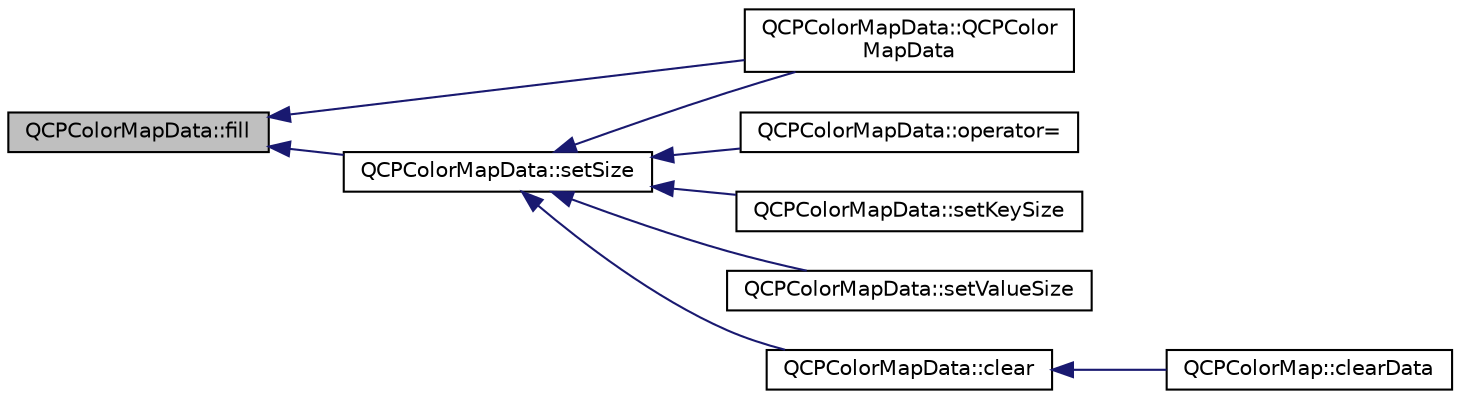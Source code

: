 digraph "QCPColorMapData::fill"
{
  edge [fontname="Helvetica",fontsize="10",labelfontname="Helvetica",labelfontsize="10"];
  node [fontname="Helvetica",fontsize="10",shape=record];
  rankdir="LR";
  Node29 [label="QCPColorMapData::fill",height=0.2,width=0.4,color="black", fillcolor="grey75", style="filled", fontcolor="black"];
  Node29 -> Node30 [dir="back",color="midnightblue",fontsize="10",style="solid",fontname="Helvetica"];
  Node30 [label="QCPColorMapData::QCPColor\lMapData",height=0.2,width=0.4,color="black", fillcolor="white", style="filled",URL="$d6/dc7/class_q_c_p_color_map_data.html#aac9d8eb81e18e240d89d56c01933fd23"];
  Node29 -> Node31 [dir="back",color="midnightblue",fontsize="10",style="solid",fontname="Helvetica"];
  Node31 [label="QCPColorMapData::setSize",height=0.2,width=0.4,color="black", fillcolor="white", style="filled",URL="$d6/dc7/class_q_c_p_color_map_data.html#a0d9ff35c299d0478b682bfbcdd9c097e"];
  Node31 -> Node30 [dir="back",color="midnightblue",fontsize="10",style="solid",fontname="Helvetica"];
  Node31 -> Node32 [dir="back",color="midnightblue",fontsize="10",style="solid",fontname="Helvetica"];
  Node32 [label="QCPColorMapData::operator=",height=0.2,width=0.4,color="black", fillcolor="white", style="filled",URL="$d6/dc7/class_q_c_p_color_map_data.html#afdf4dd1b2f5714234fe84709b85c2a8d"];
  Node31 -> Node33 [dir="back",color="midnightblue",fontsize="10",style="solid",fontname="Helvetica"];
  Node33 [label="QCPColorMapData::setKeySize",height=0.2,width=0.4,color="black", fillcolor="white", style="filled",URL="$d6/dc7/class_q_c_p_color_map_data.html#ac7ef70e383aface34b44dbde49234b6b"];
  Node31 -> Node34 [dir="back",color="midnightblue",fontsize="10",style="solid",fontname="Helvetica"];
  Node34 [label="QCPColorMapData::setValueSize",height=0.2,width=0.4,color="black", fillcolor="white", style="filled",URL="$d6/dc7/class_q_c_p_color_map_data.html#a0893c9e3914513048b45e3429ffd16f2"];
  Node31 -> Node35 [dir="back",color="midnightblue",fontsize="10",style="solid",fontname="Helvetica"];
  Node35 [label="QCPColorMapData::clear",height=0.2,width=0.4,color="black", fillcolor="white", style="filled",URL="$d6/dc7/class_q_c_p_color_map_data.html#a9910ba830e96955bd5c8e5bef1e77ef3"];
  Node35 -> Node36 [dir="back",color="midnightblue",fontsize="10",style="solid",fontname="Helvetica"];
  Node36 [label="QCPColorMap::clearData",height=0.2,width=0.4,color="black", fillcolor="white", style="filled",URL="$df/dea/class_q_c_p_color_map.html#a0545dce5383766885912331705a8e099"];
}
